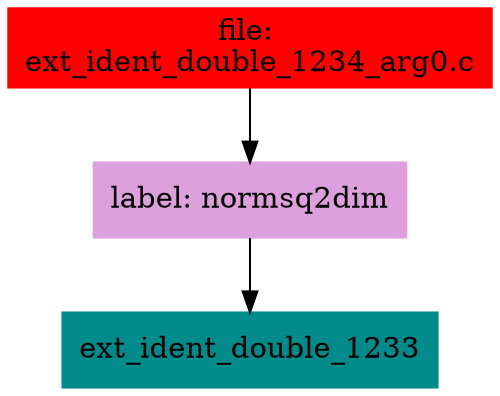 digraph G {
node [shape=box]

0 [label="file: 
ext_ident_double_1234_arg0.c",color=red, style=filled]
1 [label="label: normsq2dim",color=plum, style=filled]
0 -> 1
2 [label="ext_ident_double_1233",color=cyan4, style=filled]
1 -> 2


}

